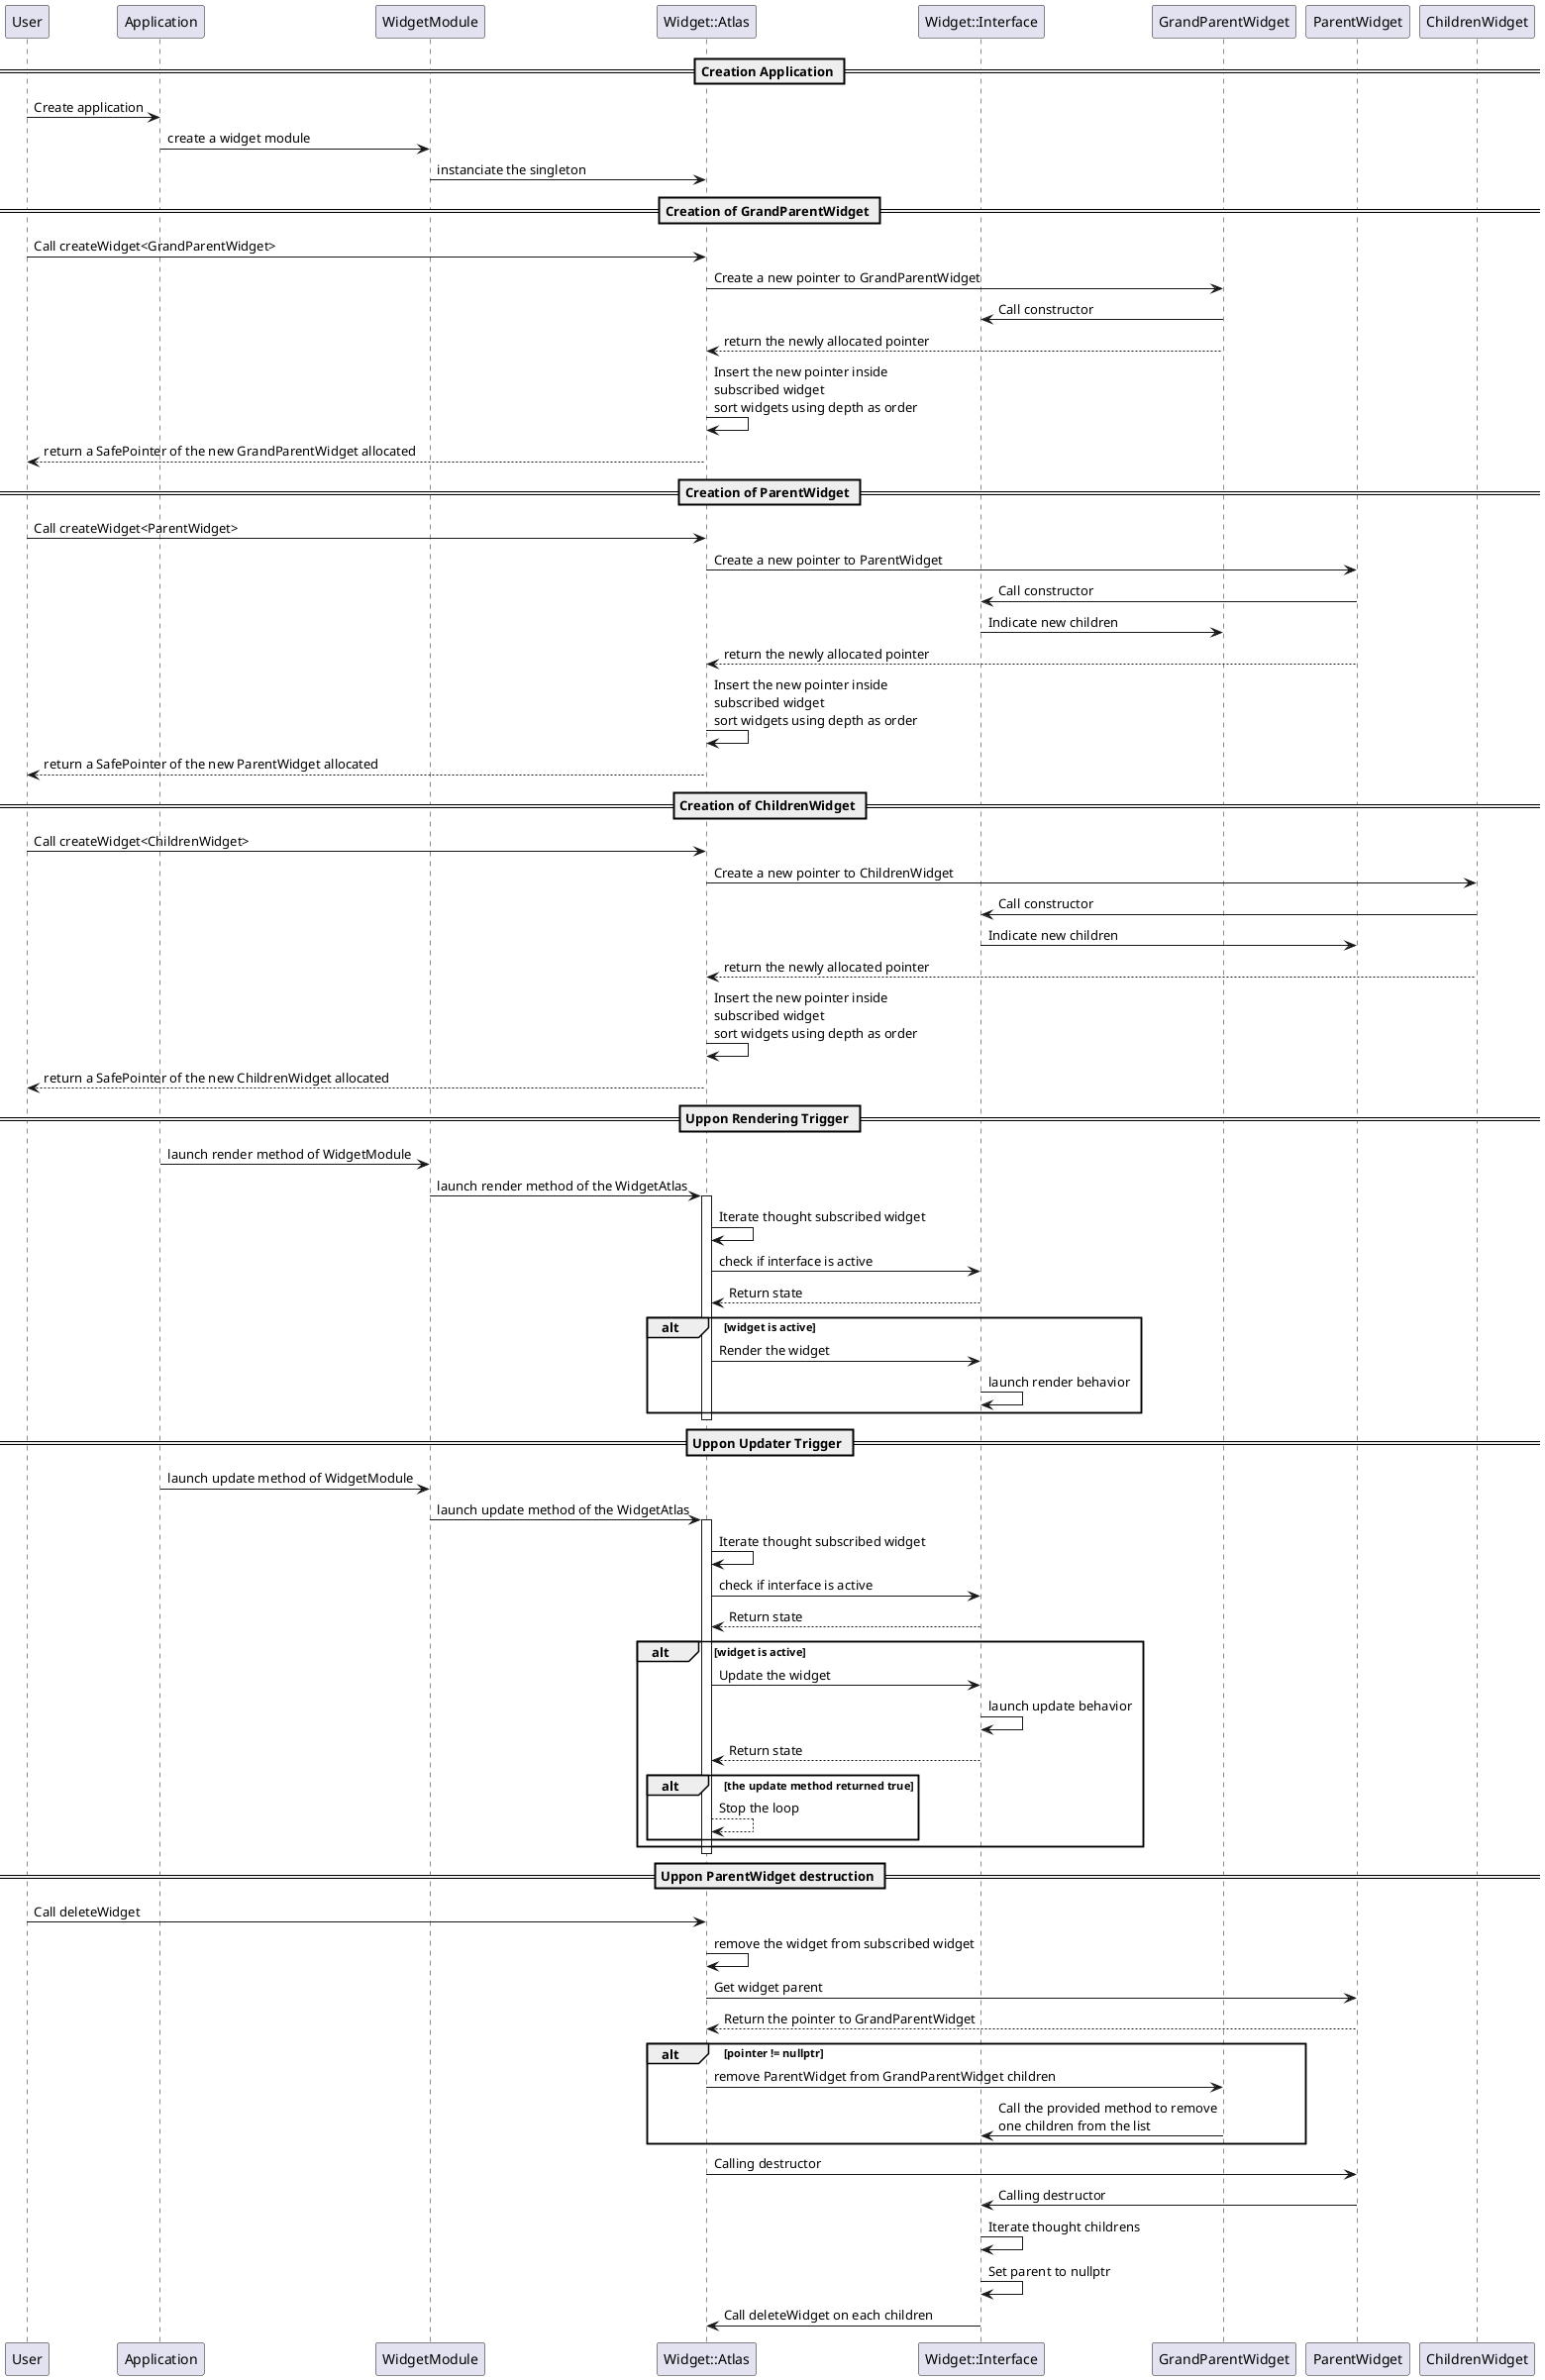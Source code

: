 @startuml

participant User
participant Application
participant WidgetModule
participant WidgetAtlas as "Widget::Atlas"
participant WidgetInterface as "Widget::Interface"
participant GrandParentWidget
participant ParentWidget
participant ChildrenWidget

== Creation Application ==
User -> Application : Create application
Application -> WidgetModule : create a widget module
WidgetModule-> WidgetAtlas : instanciate the singleton

== Creation of GrandParentWidget ==
User -> WidgetAtlas : Call createWidget<GrandParentWidget>
WidgetAtlas -> GrandParentWidget : Create a new pointer to GrandParentWidget
GrandParentWidget -> WidgetInterface : Call constructor
GrandParentWidget --> WidgetAtlas : return the newly allocated pointer
WidgetAtlas -> WidgetAtlas : Insert the new pointer inside\nsubscribed widget\nsort widgets using depth as order
User <-- WidgetAtlas : return a SafePointer of the new GrandParentWidget allocated

== Creation of ParentWidget ==
User -> WidgetAtlas : Call createWidget<ParentWidget>
WidgetAtlas -> ParentWidget : Create a new pointer to ParentWidget
ParentWidget -> WidgetInterface : Call constructor
WidgetInterface -> GrandParentWidget : Indicate new children
ParentWidget --> WidgetAtlas : return the newly allocated pointer
WidgetAtlas -> WidgetAtlas : Insert the new pointer inside\nsubscribed widget\nsort widgets using depth as order
User <-- WidgetAtlas : return a SafePointer of the new ParentWidget allocated

== Creation of ChildrenWidget ==
User -> WidgetAtlas : Call createWidget<ChildrenWidget>
WidgetAtlas -> ChildrenWidget : Create a new pointer to ChildrenWidget
ChildrenWidget -> WidgetInterface : Call constructor
WidgetInterface -> ParentWidget : Indicate new children
ChildrenWidget --> WidgetAtlas : return the newly allocated pointer
WidgetAtlas -> WidgetAtlas : Insert the new pointer inside\nsubscribed widget\nsort widgets using depth as order
User <-- WidgetAtlas : return a SafePointer of the new ChildrenWidget allocated

== Uppon Rendering Trigger ==
Application -> WidgetModule : launch render method of WidgetModule
WidgetModule -> WidgetAtlas : launch render method of the WidgetAtlas
activate WidgetAtlas
WidgetAtlas -> WidgetAtlas : Iterate thought subscribed widget
WidgetAtlas -> WidgetInterface : check if interface is active
WidgetAtlas <-- WidgetInterface : Return state
alt widget is active
	WidgetAtlas -> WidgetInterface : Render the widget
	WidgetInterface -> WidgetInterface : launch render behavior
end
deactivate WidgetAtlas

== Uppon Updater Trigger ==
Application -> WidgetModule : launch update method of WidgetModule
WidgetModule -> WidgetAtlas : launch update method of the WidgetAtlas
activate WidgetAtlas
WidgetAtlas -> WidgetAtlas : Iterate thought subscribed widget
WidgetAtlas -> WidgetInterface : check if interface is active
WidgetAtlas <-- WidgetInterface : Return state
alt widget is active
	WidgetAtlas -> WidgetInterface : Update the widget
	WidgetInterface -> WidgetInterface : launch update behavior
	WidgetAtlas <-- WidgetInterface : Return state
	alt the update method returned true
		WidgetAtlas --> WidgetAtlas : Stop the loop
	end
end
deactivate WidgetAtlas

== Uppon ParentWidget destruction ==
User -> WidgetAtlas : Call deleteWidget
WidgetAtlas -> WidgetAtlas : remove the widget from subscribed widget
WidgetAtlas -> ParentWidget : Get widget parent
ParentWidget --> WidgetAtlas : Return the pointer to GrandParentWidget
alt pointer != nullptr
	WidgetAtlas -> GrandParentWidget : remove ParentWidget from GrandParentWidget children 
	GrandParentWidget -> WidgetInterface : Call the provided method to remove\none children from the list
end
WidgetAtlas -> ParentWidget : Calling destructor
ParentWidget -> WidgetInterface : Calling destructor
WidgetInterface -> WidgetInterface : Iterate thought childrens
WidgetInterface -> WidgetInterface : Set parent to nullptr
WidgetInterface -> WidgetAtlas : Call deleteWidget on each children

@enduml